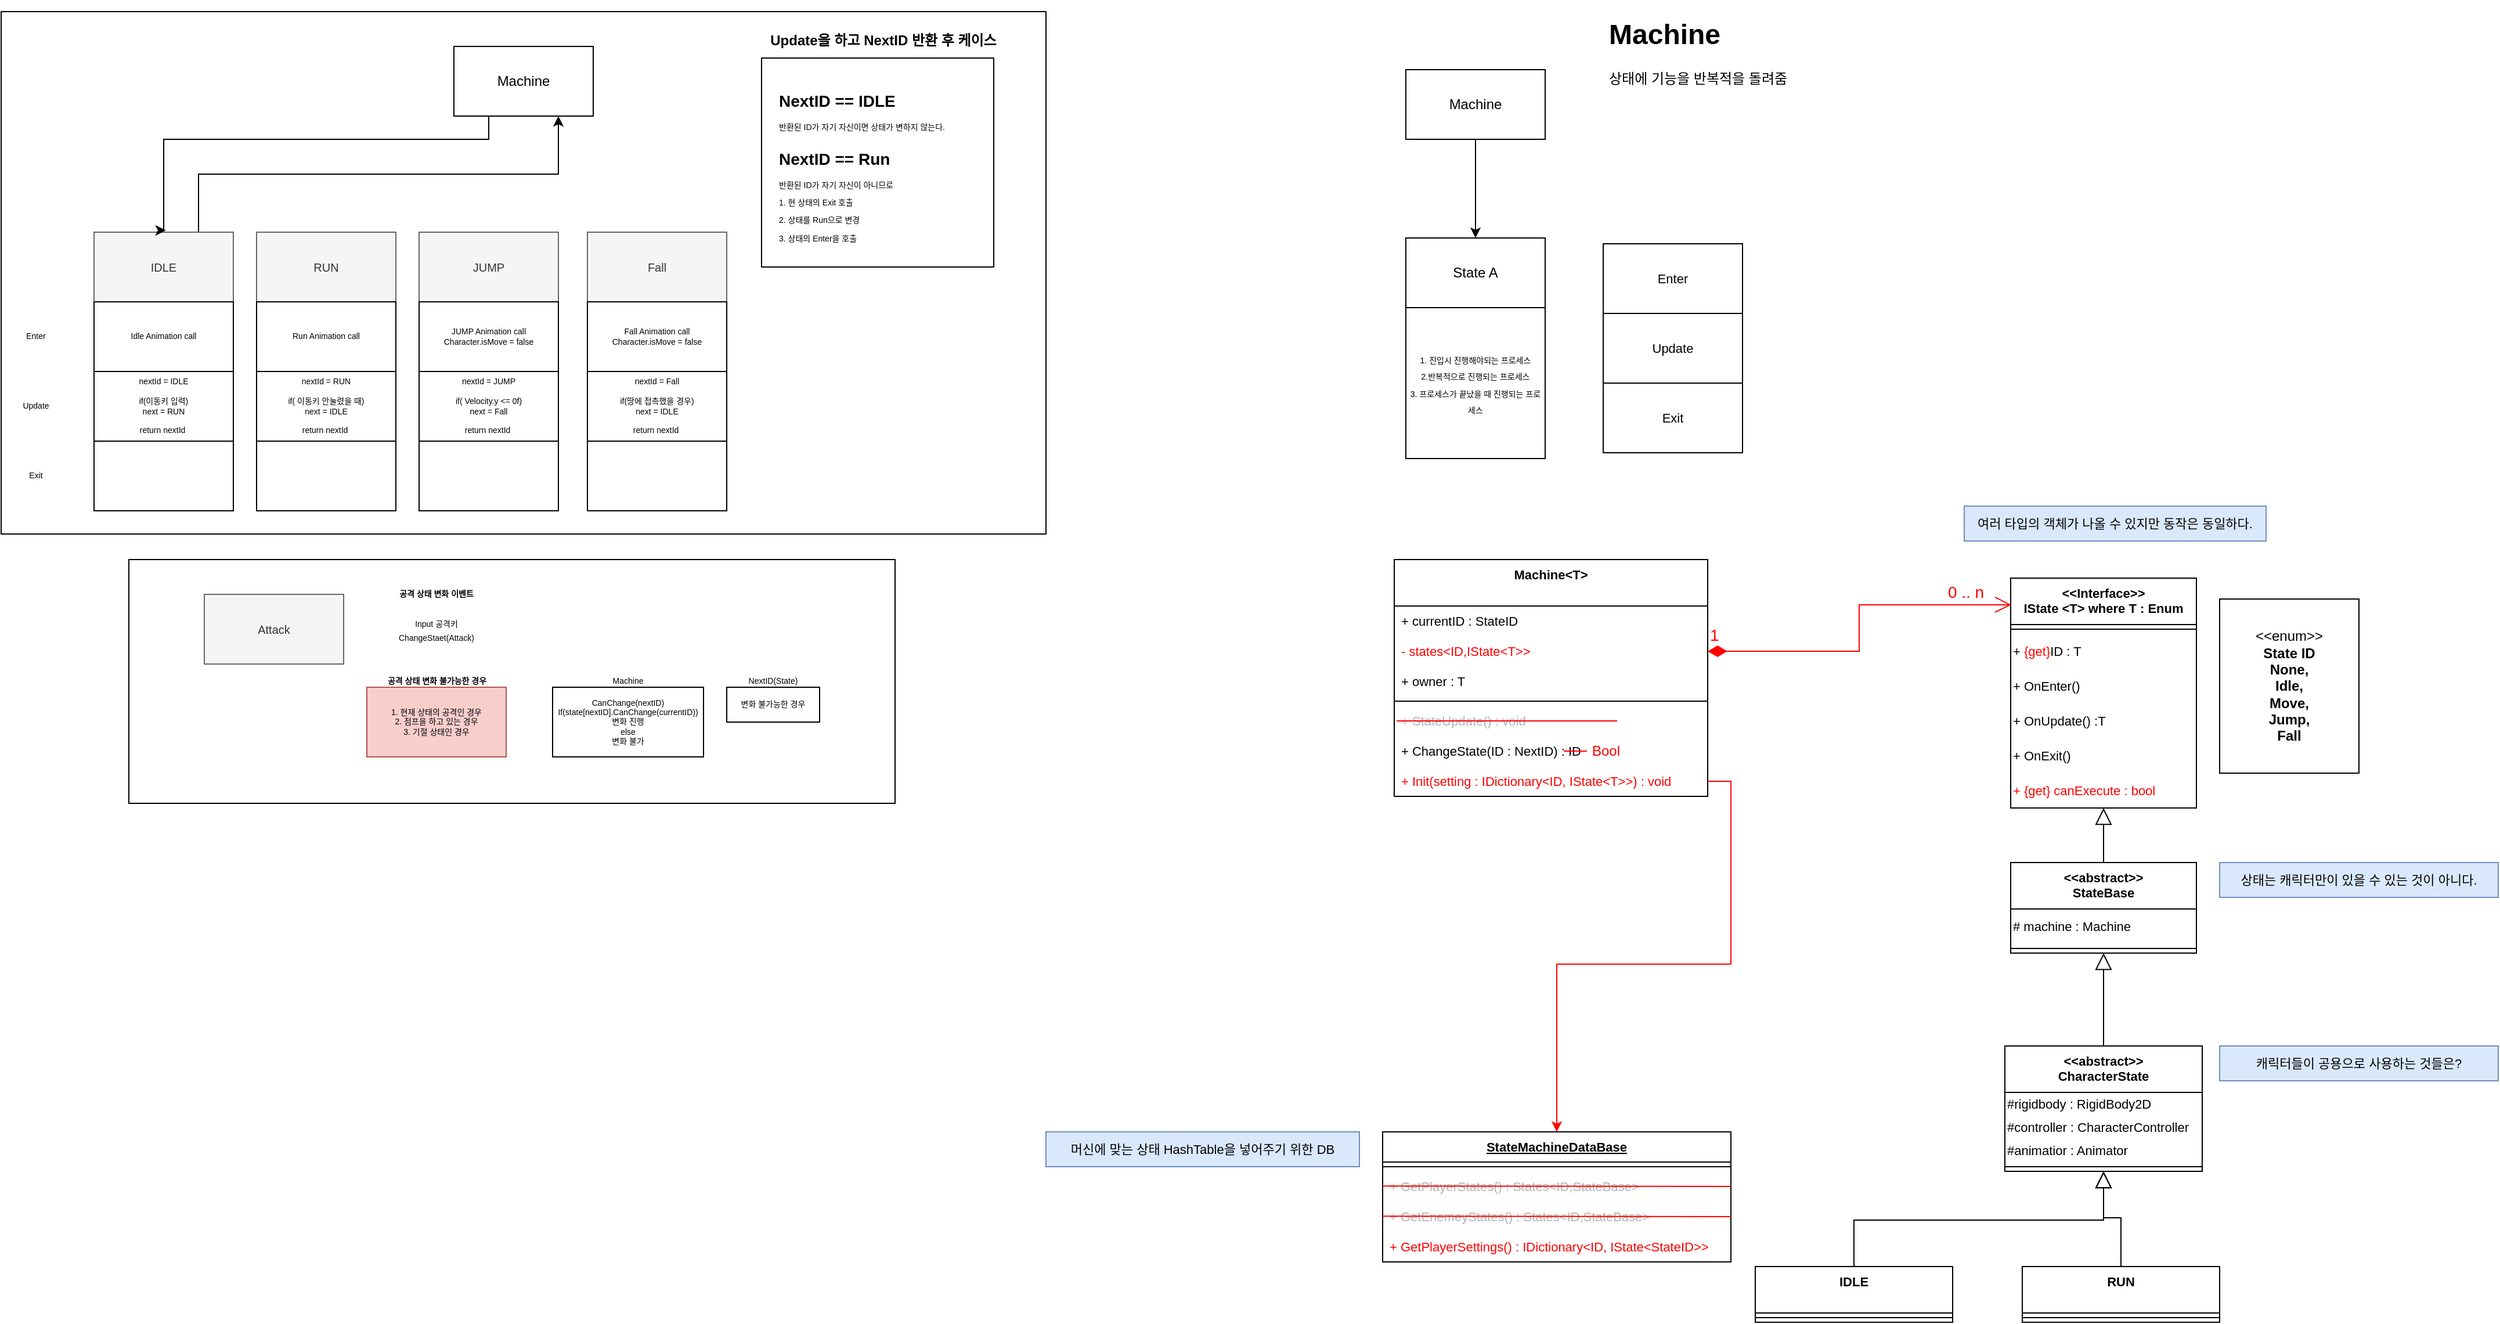 <mxfile version="19.0.3" type="device" pages="2"><diagram id="7Ve3pcWZK_fzupe109s6" name="페이지-1"><mxGraphModel dx="2901" dy="806" grid="1" gridSize="10" guides="1" tooltips="1" connect="1" arrows="1" fold="1" page="1" pageScale="1" pageWidth="827" pageHeight="1169" math="0" shadow="0"><root><mxCell id="0"/><mxCell id="1" parent="0"/><mxCell id="S9V1q7LA82oao0XYVYkl-68" value="" style="rounded=0;whiteSpace=wrap;html=1;fontSize=7;fillColor=default;" parent="1" vertex="1"><mxGeometry x="-800" y="512" width="660" height="210" as="geometry"/></mxCell><mxCell id="S9V1q7LA82oao0XYVYkl-67" value="" style="rounded=0;whiteSpace=wrap;html=1;fontSize=7;fillColor=default;" parent="1" vertex="1"><mxGeometry x="-910" y="40" width="900" height="450" as="geometry"/></mxCell><mxCell id="S9V1q7LA82oao0XYVYkl-46" value="" style="rounded=0;whiteSpace=wrap;html=1;fontSize=7;fillColor=default;" parent="1" vertex="1"><mxGeometry x="-255" y="80" width="200" height="180" as="geometry"/></mxCell><mxCell id="S9V1q7LA82oao0XYVYkl-80" style="edgeStyle=orthogonalEdgeStyle;rounded=0;orthogonalLoop=1;jettySize=auto;html=1;entryX=0.5;entryY=0;entryDx=0;entryDy=0;fontSize=7;" parent="1" source="S9V1q7LA82oao0XYVYkl-1" target="S9V1q7LA82oao0XYVYkl-2" edge="1"><mxGeometry relative="1" as="geometry"/></mxCell><mxCell id="S9V1q7LA82oao0XYVYkl-1" value="Machine" style="rounded=0;whiteSpace=wrap;html=1;" parent="1" vertex="1"><mxGeometry x="300" y="90" width="120" height="60" as="geometry"/></mxCell><mxCell id="S9V1q7LA82oao0XYVYkl-2" value="State A" style="rounded=0;whiteSpace=wrap;html=1;" parent="1" vertex="1"><mxGeometry x="300" y="235" width="120" height="60" as="geometry"/></mxCell><mxCell id="S9V1q7LA82oao0XYVYkl-7" value="&lt;h1&gt;Machine&lt;/h1&gt;&lt;div&gt;상태에 기능을 반복적을 돌려줌&lt;/div&gt;" style="text;html=1;strokeColor=none;fillColor=none;spacing=5;spacingTop=-20;whiteSpace=wrap;overflow=hidden;rounded=0;" parent="1" vertex="1"><mxGeometry x="470" y="40" width="190" height="120" as="geometry"/></mxCell><mxCell id="S9V1q7LA82oao0XYVYkl-9" value="&lt;font style=&quot;font-size: 7px;&quot;&gt;1. 진입시 진행해야되는 프로세스&lt;br&gt;2.반복적으로 진행되는 프로세스&lt;br&gt;3. 프로세스가 끝났을 때 진행되는 프로세스&lt;br&gt;&lt;/font&gt;" style="rounded=0;whiteSpace=wrap;html=1;" parent="1" vertex="1"><mxGeometry x="300" y="295" width="120" height="130" as="geometry"/></mxCell><mxCell id="S9V1q7LA82oao0XYVYkl-38" style="edgeStyle=orthogonalEdgeStyle;rounded=0;orthogonalLoop=1;jettySize=auto;html=1;exitX=0.75;exitY=0;exitDx=0;exitDy=0;entryX=0.75;entryY=1;entryDx=0;entryDy=0;fontSize=7;" parent="1" source="S9V1q7LA82oao0XYVYkl-19" target="S9V1q7LA82oao0XYVYkl-36" edge="1"><mxGeometry relative="1" as="geometry"/></mxCell><mxCell id="S9V1q7LA82oao0XYVYkl-19" value="IDLE" style="rounded=0;whiteSpace=wrap;html=1;fontSize=10;fillColor=#f5f5f5;fontColor=#333333;strokeColor=#666666;" parent="1" vertex="1"><mxGeometry x="-830" y="230" width="120" height="60" as="geometry"/></mxCell><mxCell id="S9V1q7LA82oao0XYVYkl-20" value="RUN" style="rounded=0;whiteSpace=wrap;html=1;fontSize=10;fillColor=#f5f5f5;fontColor=#333333;strokeColor=#666666;" parent="1" vertex="1"><mxGeometry x="-690" y="230" width="120" height="60" as="geometry"/></mxCell><mxCell id="S9V1q7LA82oao0XYVYkl-21" value="Idle Animation call" style="rounded=0;whiteSpace=wrap;html=1;fontSize=7;" parent="1" vertex="1"><mxGeometry x="-830" y="290" width="120" height="60" as="geometry"/></mxCell><mxCell id="S9V1q7LA82oao0XYVYkl-22" value="nextId = IDLE&lt;br&gt;&lt;br&gt;if(이동키 입력)&lt;br&gt;next = RUN&lt;br&gt;&lt;br&gt;return nextId&amp;nbsp;" style="rounded=0;whiteSpace=wrap;html=1;fontSize=7;align=center;" parent="1" vertex="1"><mxGeometry x="-830" y="350" width="120" height="60" as="geometry"/></mxCell><mxCell id="S9V1q7LA82oao0XYVYkl-23" value="" style="rounded=0;whiteSpace=wrap;html=1;fontSize=7;" parent="1" vertex="1"><mxGeometry x="-830" y="410" width="120" height="60" as="geometry"/></mxCell><mxCell id="S9V1q7LA82oao0XYVYkl-24" value="Exit" style="text;html=1;strokeColor=none;fillColor=none;align=center;verticalAlign=middle;whiteSpace=wrap;rounded=0;fontSize=7;" parent="1" vertex="1"><mxGeometry x="-910" y="425" width="60" height="30" as="geometry"/></mxCell><mxCell id="S9V1q7LA82oao0XYVYkl-25" value="Update" style="text;html=1;strokeColor=none;fillColor=none;align=center;verticalAlign=middle;whiteSpace=wrap;rounded=0;fontSize=7;" parent="1" vertex="1"><mxGeometry x="-910" y="365" width="60" height="30" as="geometry"/></mxCell><mxCell id="S9V1q7LA82oao0XYVYkl-26" value="Enter" style="text;html=1;strokeColor=none;fillColor=none;align=center;verticalAlign=middle;whiteSpace=wrap;rounded=0;fontSize=7;" parent="1" vertex="1"><mxGeometry x="-910" y="305" width="60" height="30" as="geometry"/></mxCell><mxCell id="S9V1q7LA82oao0XYVYkl-33" value="Run Animation call" style="rounded=0;whiteSpace=wrap;html=1;fontSize=7;" parent="1" vertex="1"><mxGeometry x="-690" y="290" width="120" height="60" as="geometry"/></mxCell><mxCell id="S9V1q7LA82oao0XYVYkl-34" value="nextId = RUN&lt;br&gt;&lt;br&gt;if( 이동키 안눌렸을 때)&lt;br&gt;next = IDLE&lt;br&gt;&lt;br&gt;return nextId&amp;nbsp;" style="rounded=0;whiteSpace=wrap;html=1;fontSize=7;align=center;" parent="1" vertex="1"><mxGeometry x="-690" y="350" width="120" height="60" as="geometry"/></mxCell><mxCell id="S9V1q7LA82oao0XYVYkl-35" value="" style="rounded=0;whiteSpace=wrap;html=1;fontSize=7;" parent="1" vertex="1"><mxGeometry x="-690" y="410" width="120" height="60" as="geometry"/></mxCell><mxCell id="S9V1q7LA82oao0XYVYkl-37" style="edgeStyle=orthogonalEdgeStyle;rounded=0;orthogonalLoop=1;jettySize=auto;html=1;entryX=0.516;entryY=-0.027;entryDx=0;entryDy=0;entryPerimeter=0;fontSize=7;exitX=0.25;exitY=1;exitDx=0;exitDy=0;" parent="1" source="S9V1q7LA82oao0XYVYkl-36" target="S9V1q7LA82oao0XYVYkl-19" edge="1"><mxGeometry relative="1" as="geometry"><Array as="points"><mxPoint x="-490" y="150"/><mxPoint x="-770" y="150"/><mxPoint x="-770" y="228"/></Array></mxGeometry></mxCell><mxCell id="S9V1q7LA82oao0XYVYkl-36" value="Machine" style="rounded=0;whiteSpace=wrap;html=1;" parent="1" vertex="1"><mxGeometry x="-520" y="70" width="120" height="60" as="geometry"/></mxCell><mxCell id="S9V1q7LA82oao0XYVYkl-40" value="&lt;h1&gt;NextID == IDLE&lt;/h1&gt;&lt;p&gt;반환된 ID가 자기 자신이면 상태가 변하지 않는다.&lt;/p&gt;" style="text;html=1;strokeColor=none;fillColor=none;spacing=5;spacingTop=-20;whiteSpace=wrap;overflow=hidden;rounded=0;fontSize=7;" parent="1" vertex="1"><mxGeometry x="-245" y="110" width="190" height="50" as="geometry"/></mxCell><mxCell id="S9V1q7LA82oao0XYVYkl-41" value="&lt;h1&gt;NextID == Run&lt;/h1&gt;&lt;p&gt;반환된 ID가 자기 자신이 아니므로&lt;/p&gt;&lt;p&gt;1. 현 상태의 Exit 호출&lt;/p&gt;&lt;p&gt;2. 상태를 Run으로 변경&lt;/p&gt;&lt;p&gt;3. 상태의 Enter을 호출&lt;/p&gt;" style="text;html=1;strokeColor=none;fillColor=none;spacing=5;spacingTop=-20;whiteSpace=wrap;overflow=hidden;rounded=0;fontSize=7;" parent="1" vertex="1"><mxGeometry x="-245" y="160" width="190" height="90" as="geometry"/></mxCell><mxCell id="S9V1q7LA82oao0XYVYkl-47" value="Update을 하고 NextID 반환 후 케이스" style="text;html=1;strokeColor=none;fillColor=none;align=center;verticalAlign=middle;whiteSpace=wrap;rounded=0;fontSize=12;fontStyle=1" parent="1" vertex="1"><mxGeometry x="-260" y="50" width="220" height="30" as="geometry"/></mxCell><mxCell id="S9V1q7LA82oao0XYVYkl-49" value="&lt;font style=&quot;font-size: 10px;&quot;&gt;Attack&lt;/font&gt;" style="rounded=0;whiteSpace=wrap;html=1;fontSize=7;fillColor=#f5f5f5;fontColor=#333333;strokeColor=#666666;" parent="1" vertex="1"><mxGeometry x="-735" y="542" width="120" height="60" as="geometry"/></mxCell><mxCell id="S9V1q7LA82oao0XYVYkl-50" value="&lt;span style=&quot;font-size: 7px;&quot;&gt;Input 공격키&lt;br&gt;ChangeStaet(Attack)&lt;br&gt;&lt;/span&gt;" style="text;html=1;strokeColor=none;fillColor=none;align=center;verticalAlign=middle;whiteSpace=wrap;rounded=0;fontSize=10;" parent="1" vertex="1"><mxGeometry x="-580" y="557" width="90" height="30" as="geometry"/></mxCell><mxCell id="S9V1q7LA82oao0XYVYkl-51" value="공격 상태 변화 이벤트" style="text;html=1;strokeColor=none;fillColor=none;align=center;verticalAlign=middle;whiteSpace=wrap;rounded=0;fontSize=7;fontStyle=1" parent="1" vertex="1"><mxGeometry x="-580" y="527" width="90" height="30" as="geometry"/></mxCell><mxCell id="S9V1q7LA82oao0XYVYkl-53" value="1. 현재 상태의 공격인 경우&lt;br&gt;2. 점프을 하고 있는 경우&lt;br&gt;3. 기절 상태인 경우" style="rounded=0;whiteSpace=wrap;html=1;fontSize=7;fillColor=#f8cecc;strokeColor=#b85450;" parent="1" vertex="1"><mxGeometry x="-595" y="622" width="120" height="60" as="geometry"/></mxCell><mxCell id="S9V1q7LA82oao0XYVYkl-54" value="공격 상태 변화 불가능한 경우" style="text;html=1;strokeColor=none;fillColor=none;align=center;verticalAlign=middle;whiteSpace=wrap;rounded=0;fontSize=7;fontStyle=1" parent="1" vertex="1"><mxGeometry x="-582.5" y="602" width="95" height="30" as="geometry"/></mxCell><mxCell id="S9V1q7LA82oao0XYVYkl-57" value="CanChange(nextID)&lt;br&gt;If(state[nextID].CanChange(currentID))&lt;br&gt;변화 진행&lt;br&gt;else&lt;br&gt;변화 불가" style="rounded=0;whiteSpace=wrap;html=1;fontSize=7;fillColor=default;" parent="1" vertex="1"><mxGeometry x="-435" y="622" width="130" height="60" as="geometry"/></mxCell><mxCell id="S9V1q7LA82oao0XYVYkl-60" value="Machine" style="text;html=1;strokeColor=none;fillColor=none;align=center;verticalAlign=middle;whiteSpace=wrap;rounded=0;fontSize=7;" parent="1" vertex="1"><mxGeometry x="-400" y="602" width="60" height="30" as="geometry"/></mxCell><mxCell id="S9V1q7LA82oao0XYVYkl-61" value="변화 불가능한 경우" style="rounded=0;whiteSpace=wrap;html=1;fontSize=7;fillColor=default;" parent="1" vertex="1"><mxGeometry x="-285" y="622" width="80" height="30" as="geometry"/></mxCell><mxCell id="S9V1q7LA82oao0XYVYkl-62" value="NextID(State)" style="text;html=1;strokeColor=none;fillColor=none;align=center;verticalAlign=middle;whiteSpace=wrap;rounded=0;fontSize=7;" parent="1" vertex="1"><mxGeometry x="-275" y="602" width="60" height="30" as="geometry"/></mxCell><mxCell id="S9V1q7LA82oao0XYVYkl-81" value="Enter" style="rounded=0;whiteSpace=wrap;html=1;fontSize=11;fillColor=default;" parent="1" vertex="1"><mxGeometry x="470" y="240" width="120" height="60" as="geometry"/></mxCell><mxCell id="S9V1q7LA82oao0XYVYkl-82" value="Update" style="rounded=0;whiteSpace=wrap;html=1;fontSize=11;fillColor=default;" parent="1" vertex="1"><mxGeometry x="470" y="300" width="120" height="60" as="geometry"/></mxCell><mxCell id="S9V1q7LA82oao0XYVYkl-83" value="Exit" style="rounded=0;whiteSpace=wrap;html=1;fontSize=11;fillColor=default;" parent="1" vertex="1"><mxGeometry x="470" y="360" width="120" height="60" as="geometry"/></mxCell><mxCell id="S9V1q7LA82oao0XYVYkl-92" value="&lt;&lt;Interface&gt;&gt;&#10;IState &lt;T&gt; where T : Enum" style="swimlane;fontStyle=1;align=center;verticalAlign=top;childLayout=stackLayout;horizontal=1;startSize=40;horizontalStack=0;resizeParent=1;resizeParentMax=0;resizeLast=0;collapsible=1;marginBottom=0;fontSize=11;fillColor=default;" parent="1" vertex="1"><mxGeometry x="821" y="528" width="160" height="198" as="geometry"/></mxCell><mxCell id="S9V1q7LA82oao0XYVYkl-94" value="" style="line;strokeWidth=1;fillColor=none;align=left;verticalAlign=middle;spacingTop=-1;spacingLeft=3;spacingRight=3;rotatable=0;labelPosition=right;points=[];portConstraint=eastwest;fontSize=11;" parent="S9V1q7LA82oao0XYVYkl-92" vertex="1"><mxGeometry y="40" width="160" height="8" as="geometry"/></mxCell><mxCell id="S9V1q7LA82oao0XYVYkl-104" value="+ &lt;font color=&quot;#ff0000&quot;&gt;{get}&lt;/font&gt;ID : T&amp;nbsp;" style="text;html=1;strokeColor=none;fillColor=none;align=left;verticalAlign=middle;whiteSpace=wrap;rounded=0;fontSize=11;" parent="S9V1q7LA82oao0XYVYkl-92" vertex="1"><mxGeometry y="48" width="160" height="30" as="geometry"/></mxCell><mxCell id="S9V1q7LA82oao0XYVYkl-99" value="+ OnEnter()" style="text;html=1;strokeColor=none;fillColor=none;align=left;verticalAlign=middle;whiteSpace=wrap;rounded=0;fontSize=11;" parent="S9V1q7LA82oao0XYVYkl-92" vertex="1"><mxGeometry y="78" width="160" height="30" as="geometry"/></mxCell><mxCell id="S9V1q7LA82oao0XYVYkl-105" value="+ OnUpdate() :T" style="text;html=1;strokeColor=none;fillColor=none;align=left;verticalAlign=middle;whiteSpace=wrap;rounded=0;fontSize=11;" parent="S9V1q7LA82oao0XYVYkl-92" vertex="1"><mxGeometry y="108" width="160" height="30" as="geometry"/></mxCell><mxCell id="S9V1q7LA82oao0XYVYkl-106" value="+ OnExit()" style="text;html=1;strokeColor=none;fillColor=none;align=left;verticalAlign=middle;whiteSpace=wrap;rounded=0;fontSize=11;" parent="S9V1q7LA82oao0XYVYkl-92" vertex="1"><mxGeometry y="138" width="160" height="30" as="geometry"/></mxCell><mxCell id="CoS-5hwSS0h3LQhZ2wwO-1" value="&lt;font color=&quot;#ff0000&quot;&gt;+ {get} canExecute : bool&lt;/font&gt;" style="text;html=1;strokeColor=none;fillColor=none;align=left;verticalAlign=middle;whiteSpace=wrap;rounded=0;fontSize=11;" parent="S9V1q7LA82oao0XYVYkl-92" vertex="1"><mxGeometry y="168" width="160" height="30" as="geometry"/></mxCell><mxCell id="S9V1q7LA82oao0XYVYkl-96" value="여러 타입의 객체가 나올 수 있지만 동작은 동일하다." style="text;html=1;strokeColor=#6c8ebf;fillColor=#dae8fc;align=center;verticalAlign=middle;whiteSpace=wrap;rounded=0;fontSize=11;" parent="1" vertex="1"><mxGeometry x="781" y="466" width="260" height="30" as="geometry"/></mxCell><mxCell id="S9V1q7LA82oao0XYVYkl-124" style="edgeStyle=orthogonalEdgeStyle;rounded=0;orthogonalLoop=1;jettySize=auto;html=1;fontSize=11;endArrow=block;endFill=0;entryX=0.5;entryY=1;entryDx=0;entryDy=0;endSize=12;" parent="1" source="S9V1q7LA82oao0XYVYkl-118" target="CoS-5hwSS0h3LQhZ2wwO-1" edge="1"><mxGeometry relative="1" as="geometry"><mxPoint x="901" y="736" as="targetPoint"/></mxGeometry></mxCell><mxCell id="S9V1q7LA82oao0XYVYkl-118" value="&lt;&lt;abstract&gt;&gt;&#10;StateBase" style="swimlane;fontStyle=1;align=center;verticalAlign=top;childLayout=stackLayout;horizontal=1;startSize=40;horizontalStack=0;resizeParent=1;resizeParentMax=0;resizeLast=0;collapsible=1;marginBottom=0;fontSize=11;fillColor=default;" parent="1" vertex="1"><mxGeometry x="821" y="773" width="160" height="78" as="geometry"/></mxCell><mxCell id="S9V1q7LA82oao0XYVYkl-126" value="# machine :&amp;nbsp;&lt;span style=&quot;text-align: center;&quot;&gt;Machine&lt;/span&gt;" style="text;html=1;strokeColor=none;fillColor=none;align=left;verticalAlign=middle;whiteSpace=wrap;rounded=0;fontSize=11;" parent="S9V1q7LA82oao0XYVYkl-118" vertex="1"><mxGeometry y="40" width="160" height="30" as="geometry"/></mxCell><mxCell id="S9V1q7LA82oao0XYVYkl-120" value="" style="line;strokeWidth=1;fillColor=none;align=left;verticalAlign=middle;spacingTop=-1;spacingLeft=3;spacingRight=3;rotatable=0;labelPosition=right;points=[];portConstraint=eastwest;fontSize=11;" parent="S9V1q7LA82oao0XYVYkl-118" vertex="1"><mxGeometry y="70" width="160" height="8" as="geometry"/></mxCell><mxCell id="S9V1q7LA82oao0XYVYkl-132" style="edgeStyle=orthogonalEdgeStyle;rounded=0;orthogonalLoop=1;jettySize=auto;html=1;entryX=0.5;entryY=1;entryDx=0;entryDy=0;fontSize=11;endArrow=block;endFill=0;endSize=12;" parent="1" source="S9V1q7LA82oao0XYVYkl-128" target="S9V1q7LA82oao0XYVYkl-118" edge="1"><mxGeometry relative="1" as="geometry"><mxPoint x="901" y="881" as="targetPoint"/></mxGeometry></mxCell><mxCell id="S9V1q7LA82oao0XYVYkl-128" value="&lt;&lt;abstract&gt;&gt;&#10;CharacterState" style="swimlane;fontStyle=1;align=center;verticalAlign=top;childLayout=stackLayout;horizontal=1;startSize=40;horizontalStack=0;resizeParent=1;resizeParentMax=0;resizeLast=0;collapsible=1;marginBottom=0;fontSize=11;fillColor=default;" parent="1" vertex="1"><mxGeometry x="816" y="931" width="170" height="108" as="geometry"/></mxCell><mxCell id="S9V1q7LA82oao0XYVYkl-135" value="#rigidbody : RigidBody2D" style="text;html=1;align=left;verticalAlign=middle;resizable=0;points=[];autosize=1;strokeColor=none;fillColor=none;fontSize=11;" parent="S9V1q7LA82oao0XYVYkl-128" vertex="1"><mxGeometry y="40" width="170" height="20" as="geometry"/></mxCell><mxCell id="S9V1q7LA82oao0XYVYkl-136" value="#controller : CharacterController" style="text;html=1;align=left;verticalAlign=middle;resizable=0;points=[];autosize=1;strokeColor=none;fillColor=none;fontSize=11;" parent="S9V1q7LA82oao0XYVYkl-128" vertex="1"><mxGeometry y="60" width="170" height="20" as="geometry"/></mxCell><mxCell id="S9V1q7LA82oao0XYVYkl-137" value="#animatior : Animator" style="text;html=1;align=left;verticalAlign=middle;resizable=0;points=[];autosize=1;strokeColor=none;fillColor=none;fontSize=11;" parent="S9V1q7LA82oao0XYVYkl-128" vertex="1"><mxGeometry y="80" width="170" height="20" as="geometry"/></mxCell><mxCell id="S9V1q7LA82oao0XYVYkl-130" value="" style="line;strokeWidth=1;fillColor=none;align=left;verticalAlign=middle;spacingTop=-1;spacingLeft=3;spacingRight=3;rotatable=0;labelPosition=right;points=[];portConstraint=eastwest;fontSize=11;" parent="S9V1q7LA82oao0XYVYkl-128" vertex="1"><mxGeometry y="100" width="170" height="8" as="geometry"/></mxCell><mxCell id="S9V1q7LA82oao0XYVYkl-133" value="상태는 캐릭터만이 있을 수 있는 것이 아니다." style="text;html=1;strokeColor=#6c8ebf;fillColor=#dae8fc;align=center;verticalAlign=middle;whiteSpace=wrap;rounded=0;fontSize=11;" parent="1" vertex="1"><mxGeometry x="1001" y="773" width="240" height="30" as="geometry"/></mxCell><mxCell id="S9V1q7LA82oao0XYVYkl-134" value="캐릭터들이 공용으로 사용하는 것들은?" style="text;html=1;strokeColor=#6c8ebf;fillColor=#dae8fc;align=center;verticalAlign=middle;whiteSpace=wrap;rounded=0;fontSize=11;" parent="1" vertex="1"><mxGeometry x="1001" y="931" width="240" height="30" as="geometry"/></mxCell><mxCell id="S9V1q7LA82oao0XYVYkl-150" style="edgeStyle=orthogonalEdgeStyle;rounded=0;orthogonalLoop=1;jettySize=auto;html=1;entryX=0.5;entryY=1;entryDx=0;entryDy=0;fontSize=11;endArrow=block;endFill=0;endSize=12;" parent="1" source="S9V1q7LA82oao0XYVYkl-141" target="S9V1q7LA82oao0XYVYkl-128" edge="1"><mxGeometry relative="1" as="geometry"><Array as="points"><mxPoint x="686" y="1081"/><mxPoint x="901" y="1081"/></Array></mxGeometry></mxCell><mxCell id="S9V1q7LA82oao0XYVYkl-141" value="IDLE" style="swimlane;fontStyle=1;align=center;verticalAlign=top;childLayout=stackLayout;horizontal=1;startSize=40;horizontalStack=0;resizeParent=1;resizeParentMax=0;resizeLast=0;collapsible=1;marginBottom=0;fontSize=11;fillColor=default;" parent="1" vertex="1"><mxGeometry x="601" y="1121" width="170" height="48" as="geometry"/></mxCell><mxCell id="S9V1q7LA82oao0XYVYkl-145" value="" style="line;strokeWidth=1;fillColor=none;align=left;verticalAlign=middle;spacingTop=-1;spacingLeft=3;spacingRight=3;rotatable=0;labelPosition=right;points=[];portConstraint=eastwest;fontSize=11;" parent="S9V1q7LA82oao0XYVYkl-141" vertex="1"><mxGeometry y="40" width="170" height="8" as="geometry"/></mxCell><mxCell id="S9V1q7LA82oao0XYVYkl-146" value="RUN" style="swimlane;fontStyle=1;align=center;verticalAlign=top;childLayout=stackLayout;horizontal=1;startSize=40;horizontalStack=0;resizeParent=1;resizeParentMax=0;resizeLast=0;collapsible=1;marginBottom=0;fontSize=11;fillColor=default;" parent="1" vertex="1"><mxGeometry x="831" y="1121" width="170" height="48" as="geometry"/></mxCell><mxCell id="S9V1q7LA82oao0XYVYkl-147" value="" style="line;strokeWidth=1;fillColor=none;align=left;verticalAlign=middle;spacingTop=-1;spacingLeft=3;spacingRight=3;rotatable=0;labelPosition=right;points=[];portConstraint=eastwest;fontSize=11;" parent="S9V1q7LA82oao0XYVYkl-146" vertex="1"><mxGeometry y="40" width="170" height="8" as="geometry"/></mxCell><mxCell id="S9V1q7LA82oao0XYVYkl-153" value="StateMachineDataBase" style="swimlane;fontStyle=5;align=center;verticalAlign=top;childLayout=stackLayout;horizontal=1;startSize=26;horizontalStack=0;resizeParent=1;resizeParentMax=0;resizeLast=0;collapsible=1;marginBottom=0;fontSize=11;fillColor=default;" parent="1" vertex="1"><mxGeometry x="280" y="1005" width="300" height="112" as="geometry"/></mxCell><mxCell id="S9V1q7LA82oao0XYVYkl-156" value="" style="line;strokeWidth=1;fillColor=none;align=left;verticalAlign=middle;spacingTop=-1;spacingLeft=3;spacingRight=3;rotatable=0;labelPosition=right;points=[];portConstraint=eastwest;fontSize=11;" parent="S9V1q7LA82oao0XYVYkl-153" vertex="1"><mxGeometry y="26" width="300" height="8" as="geometry"/></mxCell><mxCell id="S9V1q7LA82oao0XYVYkl-158" value="+ GetPlayerStates() : States&lt;ID,StateBase&gt;" style="text;strokeColor=none;fillColor=none;align=left;verticalAlign=top;spacingLeft=4;spacingRight=4;overflow=hidden;rotatable=0;points=[[0,0.5],[1,0.5]];portConstraint=eastwest;fontSize=11;labelBackgroundColor=default;fontColor=#B3B3B3;" parent="S9V1q7LA82oao0XYVYkl-153" vertex="1"><mxGeometry y="34" width="300" height="26" as="geometry"/></mxCell><mxCell id="S9V1q7LA82oao0XYVYkl-159" value="+ GetEnemeyStates() : States&lt;ID,StateBase&gt;" style="text;strokeColor=none;fillColor=none;align=left;verticalAlign=top;spacingLeft=4;spacingRight=4;overflow=hidden;rotatable=0;points=[[0,0.5],[1,0.5]];portConstraint=eastwest;fontSize=11;labelBackgroundColor=default;fontColor=#B3B3B3;" parent="S9V1q7LA82oao0XYVYkl-153" vertex="1"><mxGeometry y="60" width="300" height="26" as="geometry"/></mxCell><mxCell id="CoS-5hwSS0h3LQhZ2wwO-15" value="" style="endArrow=none;html=1;rounded=0;fontColor=#FF0000;labelBackgroundColor=#FF0000;strokeColor=#FF0000;entryX=1;entryY=0.5;entryDx=0;entryDy=0;" parent="S9V1q7LA82oao0XYVYkl-153" edge="1"><mxGeometry width="50" height="50" relative="1" as="geometry"><mxPoint x="-4.547e-13" y="72.66" as="sourcePoint"/><mxPoint x="300" y="73" as="targetPoint"/></mxGeometry></mxCell><mxCell id="CoS-5hwSS0h3LQhZ2wwO-12" value="+ GetPlayerSettings() : IDictionary&lt;ID, IState&lt;StateID&gt;&gt;" style="text;strokeColor=none;fillColor=none;align=left;verticalAlign=top;spacingLeft=4;spacingRight=4;overflow=hidden;rotatable=0;points=[[0,0.5],[1,0.5]];portConstraint=eastwest;fontSize=11;fontColor=#FF0000;" parent="S9V1q7LA82oao0XYVYkl-153" vertex="1"><mxGeometry y="86" width="300" height="26" as="geometry"/></mxCell><mxCell id="CoS-5hwSS0h3LQhZ2wwO-13" value="" style="endArrow=none;html=1;rounded=0;fontColor=#FF0000;labelBackgroundColor=#FF0000;strokeColor=#FF0000;entryX=1;entryY=0.5;entryDx=0;entryDy=0;" parent="S9V1q7LA82oao0XYVYkl-153" target="S9V1q7LA82oao0XYVYkl-158" edge="1"><mxGeometry width="50" height="50" relative="1" as="geometry"><mxPoint x="-4.547e-13" y="46.66" as="sourcePoint"/><mxPoint x="190.0" y="46.66" as="targetPoint"/></mxGeometry></mxCell><mxCell id="S9V1q7LA82oao0XYVYkl-160" value="머신에 맞는 상태 HashTable을 넣어주기 위한 DB" style="text;html=1;strokeColor=#6c8ebf;fillColor=#dae8fc;align=center;verticalAlign=middle;whiteSpace=wrap;rounded=0;fontSize=11;" parent="1" vertex="1"><mxGeometry x="-10" y="1005" width="270" height="30" as="geometry"/></mxCell><mxCell id="S9V1q7LA82oao0XYVYkl-167" value="Machine&lt;T&gt;" style="swimlane;fontStyle=1;align=center;verticalAlign=top;childLayout=stackLayout;horizontal=1;startSize=40;horizontalStack=0;resizeParent=1;resizeParentMax=0;resizeLast=0;collapsible=1;marginBottom=0;fontSize=11;fillColor=default;" parent="1" vertex="1"><mxGeometry x="290" y="512" width="270" height="204" as="geometry"><mxRectangle x="320" y="512" width="100" height="40" as="alternateBounds"/></mxGeometry></mxCell><mxCell id="S9V1q7LA82oao0XYVYkl-168" value="+ currentID : StateID" style="text;strokeColor=none;fillColor=none;align=left;verticalAlign=top;spacingLeft=4;spacingRight=4;overflow=hidden;rotatable=0;points=[[0,0.5],[1,0.5]];portConstraint=eastwest;fontSize=11;" parent="S9V1q7LA82oao0XYVYkl-167" vertex="1"><mxGeometry y="40" width="270" height="26" as="geometry"/></mxCell><mxCell id="S9V1q7LA82oao0XYVYkl-169" value="- states&lt;ID,IState&lt;T&gt;&gt;" style="text;strokeColor=none;fillColor=none;align=left;verticalAlign=top;spacingLeft=4;spacingRight=4;overflow=hidden;rotatable=0;points=[[0,0.5],[1,0.5]];portConstraint=eastwest;fontSize=11;fontColor=#FF0000;" parent="S9V1q7LA82oao0XYVYkl-167" vertex="1"><mxGeometry y="66" width="270" height="26" as="geometry"/></mxCell><mxCell id="S9V1q7LA82oao0XYVYkl-187" value="+ owner : T" style="text;strokeColor=none;fillColor=none;align=left;verticalAlign=top;spacingLeft=4;spacingRight=4;overflow=hidden;rotatable=0;points=[[0,0.5],[1,0.5]];portConstraint=eastwest;fontSize=11;" parent="S9V1q7LA82oao0XYVYkl-167" vertex="1"><mxGeometry y="92" width="270" height="26" as="geometry"/></mxCell><mxCell id="S9V1q7LA82oao0XYVYkl-171" value="" style="line;strokeWidth=1;fillColor=none;align=left;verticalAlign=middle;spacingTop=-1;spacingLeft=3;spacingRight=3;rotatable=0;labelPosition=right;points=[];portConstraint=eastwest;fontSize=11;" parent="S9V1q7LA82oao0XYVYkl-167" vertex="1"><mxGeometry y="118" width="270" height="8" as="geometry"/></mxCell><mxCell id="S9V1q7LA82oao0XYVYkl-172" value="+ StateUpdate() : void&#10;" style="text;strokeColor=none;fillColor=none;align=left;verticalAlign=top;spacingLeft=4;spacingRight=4;overflow=hidden;rotatable=0;points=[[0,0.5],[1,0.5]];portConstraint=eastwest;fontSize=11;fontColor=#B3B3B3;" parent="S9V1q7LA82oao0XYVYkl-167" vertex="1"><mxGeometry y="126" width="270" height="26" as="geometry"/></mxCell><mxCell id="S9V1q7LA82oao0XYVYkl-173" value="+ ChangeState(ID : NextID) : ID" style="text;strokeColor=none;fillColor=none;align=left;verticalAlign=top;spacingLeft=4;spacingRight=4;overflow=hidden;rotatable=0;points=[[0,0.5],[1,0.5]];portConstraint=eastwest;fontSize=11;" parent="S9V1q7LA82oao0XYVYkl-167" vertex="1"><mxGeometry y="152" width="270" height="26" as="geometry"/></mxCell><mxCell id="CoS-5hwSS0h3LQhZ2wwO-11" value="+ Init(setting : IDictionary&lt;ID, IState&lt;T&gt;&gt;) : void" style="text;strokeColor=none;fillColor=none;align=left;verticalAlign=top;spacingLeft=4;spacingRight=4;overflow=hidden;rotatable=0;points=[[0,0.5],[1,0.5]];portConstraint=eastwest;fontSize=11;fontColor=#FF0000;" parent="S9V1q7LA82oao0XYVYkl-167" vertex="1"><mxGeometry y="178" width="270" height="26" as="geometry"/></mxCell><mxCell id="S9V1q7LA82oao0XYVYkl-189" value="JUMP" style="rounded=0;whiteSpace=wrap;html=1;fontSize=10;fillColor=#f5f5f5;fontColor=#333333;strokeColor=#666666;" parent="1" vertex="1"><mxGeometry x="-550" y="230" width="120" height="60" as="geometry"/></mxCell><mxCell id="S9V1q7LA82oao0XYVYkl-190" value="" style="rounded=0;whiteSpace=wrap;html=1;fontSize=7;" parent="1" vertex="1"><mxGeometry x="-550" y="410" width="120" height="60" as="geometry"/></mxCell><mxCell id="S9V1q7LA82oao0XYVYkl-191" value="nextId = JUMP&lt;br&gt;&lt;br&gt;if( Velocity.y &amp;lt;= 0f)&lt;br&gt;next = Fall&lt;br&gt;&lt;br&gt;return nextId&amp;nbsp;" style="rounded=0;whiteSpace=wrap;html=1;fontSize=7;align=center;" parent="1" vertex="1"><mxGeometry x="-550" y="350" width="120" height="60" as="geometry"/></mxCell><mxCell id="S9V1q7LA82oao0XYVYkl-192" value="JUMP Animation call&lt;br&gt;Character.isMove = false" style="rounded=0;whiteSpace=wrap;html=1;fontSize=7;" parent="1" vertex="1"><mxGeometry x="-550" y="290" width="120" height="60" as="geometry"/></mxCell><mxCell id="S9V1q7LA82oao0XYVYkl-193" value="Fall" style="rounded=0;whiteSpace=wrap;html=1;fontSize=10;fillColor=#f5f5f5;fontColor=#333333;strokeColor=#666666;" parent="1" vertex="1"><mxGeometry x="-405" y="230" width="120" height="60" as="geometry"/></mxCell><mxCell id="S9V1q7LA82oao0XYVYkl-194" value="" style="rounded=0;whiteSpace=wrap;html=1;fontSize=7;" parent="1" vertex="1"><mxGeometry x="-405" y="410" width="120" height="60" as="geometry"/></mxCell><mxCell id="S9V1q7LA82oao0XYVYkl-195" value="nextId = Fall&lt;br&gt;&lt;br&gt;if(땅에 접촉했을 경우)&lt;br&gt;next = IDLE&lt;br&gt;&lt;br&gt;return nextId&amp;nbsp;" style="rounded=0;whiteSpace=wrap;html=1;fontSize=7;align=center;" parent="1" vertex="1"><mxGeometry x="-405" y="350" width="120" height="60" as="geometry"/></mxCell><mxCell id="S9V1q7LA82oao0XYVYkl-196" value="Fall Animation call&lt;br&gt;Character.isMove = false" style="rounded=0;whiteSpace=wrap;html=1;fontSize=7;" parent="1" vertex="1"><mxGeometry x="-405" y="290" width="120" height="60" as="geometry"/></mxCell><mxCell id="CoS-5hwSS0h3LQhZ2wwO-3" value="" style="endArrow=none;html=1;rounded=0;fontColor=#FF0000;labelBackgroundColor=#FF0000;strokeColor=#FF0000;" parent="1" edge="1"><mxGeometry width="50" height="50" relative="1" as="geometry"><mxPoint x="292" y="651" as="sourcePoint"/><mxPoint x="482" y="651" as="targetPoint"/></mxGeometry></mxCell><mxCell id="CoS-5hwSS0h3LQhZ2wwO-4" value="Bool" style="text;html=1;align=center;verticalAlign=middle;resizable=0;points=[];autosize=1;strokeColor=none;fillColor=none;fontColor=#FF0000;" parent="1" vertex="1"><mxGeometry x="452" y="667" width="40" height="20" as="geometry"/></mxCell><mxCell id="CoS-5hwSS0h3LQhZ2wwO-5" value="" style="endArrow=none;html=1;rounded=0;fontColor=#FF0000;labelBackgroundColor=#FF0000;strokeColor=#FF0000;" parent="1" edge="1"><mxGeometry width="50" height="50" relative="1" as="geometry"><mxPoint x="436" y="677" as="sourcePoint"/><mxPoint x="456" y="677" as="targetPoint"/></mxGeometry></mxCell><mxCell id="CoS-5hwSS0h3LQhZ2wwO-8" value="&lt;span style=&quot;color: rgba(0, 0, 0, 0); font-family: monospace; font-size: 0px; text-align: start; background-color: rgb(251, 251, 251);&quot;&gt;%3CmxGraphModel%3E%3Croot%3E%3CmxCell%20id%3D%220%22%2F%3E%3CmxCell%20id%3D%221%22%20parent%3D%220%22%2F%3E%3CmxCell%20id%3D%222%22%20value%3D%22%C2%ABenum%C2%BB%26lt%3Bbr%26gt%3B%26lt%3Bb%26gt%3BStateID%26lt%3Bbr%26gt%3B%26lt%3Bbr%26gt%3BNone%2C%26lt%3Bbr%26gt%3BIdle%2C%26lt%3Bbr%26gt%3BMove%2C%26lt%3Bbr%26gt%3BJump%2C%26lt%3Bbr%26gt%3BFall%2C%26lt%3Bbr%26gt%3BAttack%2C%26lt%3Bbr%26gt%3BCrouch%26lt%3Bbr%26gt%3B%26lt%3B%2Fb%26gt%3B%22%20style%3D%22html%3D1%3BwhiteSpace%3Dwrap%3B%22%20vertex%3D%221%22%20parent%3D%221%22%3E%3CmxGeometry%20x%3D%221330%22%20y%3D%22599%22%20width%3D%22111.5%22%20height%3D%22185%22%20as%3D%22geometry%22%2F%3E%3C%2FmxCell%3E%3C%2Froot%3E%3C%2FmxGraphModel%3E&lt;/span&gt;" style="text;html=1;align=center;verticalAlign=middle;resizable=0;points=[];autosize=1;strokeColor=none;fillColor=none;fontColor=#FF0000;" parent="1" vertex="1"><mxGeometry x="1101" y="576" width="20" height="20" as="geometry"/></mxCell><mxCell id="CoS-5hwSS0h3LQhZ2wwO-9" value="&lt;font color=&quot;#000000&quot;&gt;&amp;lt;&amp;lt;enum&amp;gt;&amp;gt;&lt;br&gt;&lt;b&gt;State ID&lt;br&gt;None,&lt;br&gt;Idle,&lt;br&gt;Move,&lt;br&gt;Jump,&lt;br&gt;Fall&lt;/b&gt;&lt;br&gt;&lt;/font&gt;" style="rounded=0;whiteSpace=wrap;html=1;fontColor=#FF0000;" parent="1" vertex="1"><mxGeometry x="1001" y="546" width="120" height="150" as="geometry"/></mxCell><mxCell id="CoS-5hwSS0h3LQhZ2wwO-16" style="edgeStyle=orthogonalEdgeStyle;rounded=0;orthogonalLoop=1;jettySize=auto;html=1;entryX=0.5;entryY=0;entryDx=0;entryDy=0;labelBackgroundColor=#FF0000;fontSize=14;fontColor=#FF0000;strokeColor=#FF0000;" parent="1" source="CoS-5hwSS0h3LQhZ2wwO-11" target="S9V1q7LA82oao0XYVYkl-153" edge="1"><mxGeometry relative="1" as="geometry"/></mxCell><mxCell id="CoS-5hwSS0h3LQhZ2wwO-18" style="edgeStyle=orthogonalEdgeStyle;rounded=0;orthogonalLoop=1;jettySize=auto;html=1;fontSize=11;endArrow=block;endFill=0;exitX=0.5;exitY=0;exitDx=0;exitDy=0;endSize=12;" parent="1" source="S9V1q7LA82oao0XYVYkl-146" edge="1"><mxGeometry relative="1" as="geometry"><Array as="points"><mxPoint x="916" y="1079"/><mxPoint x="901" y="1079"/></Array><mxPoint x="696" y="1131" as="sourcePoint"/><mxPoint x="901" y="1039" as="targetPoint"/></mxGeometry></mxCell><mxCell id="CoS-5hwSS0h3LQhZ2wwO-19" value="1" style="endArrow=open;html=1;endSize=12;startArrow=diamondThin;startSize=14;startFill=1;edgeStyle=orthogonalEdgeStyle;align=left;verticalAlign=bottom;rounded=0;labelBackgroundColor=none;fontSize=14;fontColor=#FF0000;strokeColor=#FF0000;exitX=1;exitY=0.5;exitDx=0;exitDy=0;entryX=0.004;entryY=0.116;entryDx=0;entryDy=0;entryPerimeter=0;" parent="1" source="S9V1q7LA82oao0XYVYkl-169" target="S9V1q7LA82oao0XYVYkl-92" edge="1"><mxGeometry x="-1" y="3" relative="1" as="geometry"><mxPoint x="580" y="595.52" as="sourcePoint"/><mxPoint x="740" y="595.52" as="targetPoint"/></mxGeometry></mxCell><mxCell id="CoS-5hwSS0h3LQhZ2wwO-20" value="0 .. n" style="edgeLabel;html=1;align=center;verticalAlign=middle;resizable=0;points=[];fontSize=14;fontColor=#FF0000;" parent="CoS-5hwSS0h3LQhZ2wwO-19" vertex="1" connectable="0"><mxGeometry x="0.861" y="2" relative="1" as="geometry"><mxPoint x="-19" y="-9" as="offset"/></mxGeometry></mxCell></root></mxGraphModel></diagram><diagram id="e6y-Js1aa43BEDPvR45U" name="페이지-2"><mxGraphModel dx="677" dy="431" grid="1" gridSize="10" guides="1" tooltips="1" connect="1" arrows="1" fold="1" page="1" pageScale="1" pageWidth="827" pageHeight="1169" math="0" shadow="0"><root><mxCell id="0"/><mxCell id="1" parent="0"/><mxCell id="uWi8nD0NW9V0Tz68T7an-1" value="Dash Attack" style="rounded=0;whiteSpace=wrap;html=1;" vertex="1" parent="1"><mxGeometry x="30" y="40" width="240" height="40" as="geometry"/></mxCell><mxCell id="uWi8nD0NW9V0Tz68T7an-4" value="대쉬 하면서 공격이 나간다." style="rounded=0;whiteSpace=wrap;html=1;align=left;verticalAlign=top;" vertex="1" parent="1"><mxGeometry x="30" y="80" width="240" height="30" as="geometry"/></mxCell><mxCell id="uWi8nD0NW9V0Tz68T7an-5" value="제한&lt;br&gt;이동 불가&lt;br&gt;바라보기 방향 변경&amp;nbsp; X&lt;br&gt;점프 불가&lt;br&gt;" style="rounded=0;whiteSpace=wrap;html=1;verticalAlign=top;" vertex="1" parent="1"><mxGeometry x="30" y="130" width="180" height="80" as="geometry"/></mxCell><mxCell id="uWi8nD0NW9V0Tz68T7an-6" value="처음에 공격 판정을 진행&lt;br&gt;해당 판정은 대쉬 Enter와 Distnace까지 진행" style="rounded=0;whiteSpace=wrap;html=1;verticalAlign=top;" vertex="1" parent="1"><mxGeometry x="30" y="230" width="290" height="80" as="geometry"/></mxCell><mxCell id="uWi8nD0NW9V0Tz68T7an-8" value="오브젝트 풀" style="text;html=1;strokeColor=none;fillColor=none;align=center;verticalAlign=middle;whiteSpace=wrap;rounded=0;fontSize=19;fontStyle=1" vertex="1" parent="1"><mxGeometry x="414" y="320" width="280" height="20" as="geometry"/></mxCell><mxCell id="uWi8nD0NW9V0Tz68T7an-9" value="이름으로 오브젝트를 받기" style="text;html=1;strokeColor=none;fillColor=none;align=center;verticalAlign=middle;whiteSpace=wrap;rounded=0;" vertex="1" parent="1"><mxGeometry x="414" y="350" width="280" height="30" as="geometry"/></mxCell><mxCell id="uWi8nD0NW9V0Tz68T7an-10" value="Spawner" style="text;html=1;strokeColor=none;fillColor=none;align=center;verticalAlign=middle;whiteSpace=wrap;rounded=0;fontSize=19;fontStyle=1" vertex="1" parent="1"><mxGeometry x="730" y="80" width="280" height="20" as="geometry"/></mxCell><mxCell id="uWi8nD0NW9V0Tz68T7an-11" value="&lt;span style=&quot;margin: 0px; padding: 0px; border: 0px; font-family: &amp;quot;gg sans&amp;quot;, &amp;quot;Apple SD Gothic Neo&amp;quot;, NanumBarunGothic, &amp;quot;맑은 고딕&amp;quot;, &amp;quot;Malgun Gothic&amp;quot;, Gulim, 굴림, Dotum, 돋움, &amp;quot;Noto Sans&amp;quot;, &amp;quot;Helvetica Neue&amp;quot;, Helvetica, Arial, sans-serif; font-size: 12px; vertical-align: baseline; outline: 0px;&quot;&gt;1.소환 주기마다 소환 범위내 랜덤한 위치를 선정하고 &lt;br style=&quot;font-size: 12px;&quot;&gt;2.해당 위치에서 아래쪽으로 RayCast 후 소환가능한 땅 지점을 찾음&lt;/span&gt;&lt;span style=&quot;margin: 0px; padding: 0px; border: 0px; font-family: &amp;quot;gg sans&amp;quot;, &amp;quot;Apple SD Gothic Neo&amp;quot;, NanumBarunGothic, &amp;quot;맑은 고딕&amp;quot;, &amp;quot;Malgun Gothic&amp;quot;, Gulim, 굴림, Dotum, 돋움, &amp;quot;Noto Sans&amp;quot;, &amp;quot;Helvetica Neue&amp;quot;, Helvetica, Arial, sans-serif; font-size: 12px; vertical-align: baseline; outline: 0px;&quot;&gt;.&lt;br style=&quot;font-size: 12px;&quot;&gt;3. 찾은 땅 위치에 소환&lt;/span&gt;&lt;span style=&quot;margin: 0px; padding: 0px; border: 0px; font-family: &amp;quot;gg sans&amp;quot;, &amp;quot;Apple SD Gothic Neo&amp;quot;, NanumBarunGothic, &amp;quot;맑은 고딕&amp;quot;, &amp;quot;Malgun Gothic&amp;quot;, Gulim, 굴림, Dotum, 돋움, &amp;quot;Noto Sans&amp;quot;, &amp;quot;Helvetica Neue&amp;quot;, Helvetica, Arial, sans-serif; font-size: 12px; vertical-align: baseline; outline: 0px;&quot;&gt;.&lt;/span&gt;" style="text;html=1;strokeColor=none;fillColor=none;align=left;verticalAlign=top;whiteSpace=wrap;rounded=0;fontColor=default;labelBackgroundColor=none;fontSize=12;" vertex="1" parent="1"><mxGeometry x="730" y="110" width="370" height="70" as="geometry"/></mxCell><mxCell id="uWi8nD0NW9V0Tz68T7an-20" value="ObjectPoolManger" style="swimlane;fontStyle=0;childLayout=stackLayout;horizontal=1;startSize=26;fillColor=none;horizontalStack=0;resizeParent=1;resizeParentMax=0;resizeLast=0;collapsible=1;marginBottom=0;labelBackgroundColor=none;fontSize=12;fontColor=default;" vertex="1" parent="1"><mxGeometry x="440" y="400" width="200" height="56" as="geometry"/></mxCell><mxCell id="uWi8nD0NW9V0Tz68T7an-24" value="+ Get(name) : GameObejct" style="text;html=1;strokeColor=none;fillColor=none;align=left;verticalAlign=middle;whiteSpace=wrap;rounded=0;labelBackgroundColor=none;fontSize=12;fontColor=default;" vertex="1" parent="uWi8nD0NW9V0Tz68T7an-20"><mxGeometry y="26" width="200" height="30" as="geometry"/></mxCell><mxCell id="uWi8nD0NW9V0Tz68T7an-69" style="edgeStyle=orthogonalEdgeStyle;rounded=0;orthogonalLoop=1;jettySize=auto;html=1;entryX=0.5;entryY=1;entryDx=0;entryDy=0;fontSize=12;fontColor=default;startArrow=none;startFill=0;endArrow=block;endFill=0;strokeWidth=1;" edge="1" parent="1" source="uWi8nD0NW9V0Tz68T7an-29" target="uWi8nD0NW9V0Tz68T7an-68"><mxGeometry relative="1" as="geometry"/></mxCell><mxCell id="uWi8nD0NW9V0Tz68T7an-29" value="PoolOfDamgePopUP&lt;DamagePopUp&gt;" style="swimlane;fontStyle=1;align=center;verticalAlign=top;childLayout=stackLayout;horizontal=1;startSize=26;horizontalStack=0;resizeParent=1;resizeParentMax=0;resizeLast=0;collapsible=1;marginBottom=0;labelBackgroundColor=none;fontSize=12;fontColor=default;" vertex="1" parent="1"><mxGeometry x="80" y="1020" width="250" height="34" as="geometry"><mxRectangle x="350" y="740" width="150" height="26" as="alternateBounds"/></mxGeometry></mxCell><mxCell id="uWi8nD0NW9V0Tz68T7an-31" value="" style="line;strokeWidth=1;fillColor=none;align=left;verticalAlign=middle;spacingTop=-1;spacingLeft=3;spacingRight=3;rotatable=0;labelPosition=right;points=[];portConstraint=eastwest;labelBackgroundColor=none;fontSize=12;fontColor=default;" vertex="1" parent="uWi8nD0NW9V0Tz68T7an-29"><mxGeometry y="26" width="250" height="8" as="geometry"/></mxCell><mxCell id="uWi8nD0NW9V0Tz68T7an-70" style="edgeStyle=orthogonalEdgeStyle;rounded=0;orthogonalLoop=1;jettySize=auto;html=1;entryX=0.5;entryY=1;entryDx=0;entryDy=0;fontSize=12;fontColor=default;startArrow=none;startFill=0;endArrow=block;endFill=0;strokeWidth=1;" edge="1" parent="1" source="uWi8nD0NW9V0Tz68T7an-33" target="uWi8nD0NW9V0Tz68T7an-68"><mxGeometry relative="1" as="geometry"/></mxCell><mxCell id="uWi8nD0NW9V0Tz68T7an-33" value="PoolOfDamgePopUP&lt;Enemy&gt;" style="swimlane;fontStyle=1;align=center;verticalAlign=top;childLayout=stackLayout;horizontal=1;startSize=26;horizontalStack=0;resizeParent=1;resizeParentMax=0;resizeLast=0;collapsible=1;marginBottom=0;labelBackgroundColor=none;fontSize=12;fontColor=default;" vertex="1" parent="1"><mxGeometry x="530" y="1020" width="310" height="34" as="geometry"><mxRectangle x="600" y="740" width="150" height="26" as="alternateBounds"/></mxGeometry></mxCell><mxCell id="uWi8nD0NW9V0Tz68T7an-35" value="" style="line;strokeWidth=1;fillColor=none;align=left;verticalAlign=middle;spacingTop=-1;spacingLeft=3;spacingRight=3;rotatable=0;labelPosition=right;points=[];portConstraint=eastwest;labelBackgroundColor=none;fontSize=12;fontColor=default;" vertex="1" parent="uWi8nD0NW9V0Tz68T7an-33"><mxGeometry y="26" width="310" height="8" as="geometry"/></mxCell><mxCell id="uWi8nD0NW9V0Tz68T7an-44" value="&lt;&lt;abstract&gt;&gt;&#10;MyObjectPool&lt;T&gt;" style="swimlane;fontStyle=1;align=center;verticalAlign=top;childLayout=stackLayout;horizontal=1;startSize=40;horizontalStack=0;resizeParent=1;resizeParentMax=0;resizeLast=0;collapsible=1;marginBottom=0;labelBackgroundColor=none;fontSize=12;fontColor=default;" vertex="1" parent="1"><mxGeometry x="270" y="600" width="350" height="324" as="geometry"/></mxCell><mxCell id="uWi8nD0NW9V0Tz68T7an-38" value="# prefab : T&#10;" style="text;strokeColor=none;fillColor=none;align=left;verticalAlign=top;spacingLeft=4;spacingRight=4;overflow=hidden;rotatable=0;points=[[0,0.5],[1,0.5]];portConstraint=eastwest;labelBackgroundColor=none;fontSize=12;fontColor=default;" vertex="1" parent="uWi8nD0NW9V0Tz68T7an-44"><mxGeometry y="40" width="350" height="26" as="geometry"/></mxCell><mxCell id="uWi8nD0NW9V0Tz68T7an-41" value="# count : int&#10;" style="text;strokeColor=none;fillColor=none;align=left;verticalAlign=top;spacingLeft=4;spacingRight=4;overflow=hidden;rotatable=0;points=[[0,0.5],[1,0.5]];portConstraint=eastwest;labelBackgroundColor=none;fontSize=12;fontColor=default;" vertex="1" parent="uWi8nD0NW9V0Tz68T7an-44"><mxGeometry y="66" width="350" height="26" as="geometry"/></mxCell><mxCell id="uWi8nD0NW9V0Tz68T7an-42" value="# countMax : int" style="text;strokeColor=none;fillColor=none;align=left;verticalAlign=top;spacingLeft=4;spacingRight=4;overflow=hidden;rotatable=0;points=[[0,0.5],[1,0.5]];portConstraint=eastwest;labelBackgroundColor=none;fontSize=12;fontColor=default;" vertex="1" parent="uWi8nD0NW9V0Tz68T7an-44"><mxGeometry y="92" width="350" height="26" as="geometry"/></mxCell><mxCell id="uWi8nD0NW9V0Tz68T7an-43" value="# collectionTypeCheck" style="text;strokeColor=none;fillColor=none;align=left;verticalAlign=top;spacingLeft=4;spacingRight=4;overflow=hidden;rotatable=0;points=[[0,0.5],[1,0.5]];portConstraint=eastwest;labelBackgroundColor=none;fontSize=12;fontColor=default;" vertex="1" parent="uWi8nD0NW9V0Tz68T7an-44"><mxGeometry y="118" width="350" height="26" as="geometry"/></mxCell><mxCell id="uWi8nD0NW9V0Tz68T7an-65" value="+ pool : IObjectPool&lt;T&gt;" style="text;strokeColor=none;fillColor=none;align=left;verticalAlign=top;spacingLeft=4;spacingRight=4;overflow=hidden;rotatable=0;points=[[0,0.5],[1,0.5]];portConstraint=eastwest;labelBackgroundColor=none;fontSize=12;fontColor=default;" vertex="1" parent="uWi8nD0NW9V0Tz68T7an-44"><mxGeometry y="144" width="350" height="26" as="geometry"/></mxCell><mxCell id="uWi8nD0NW9V0Tz68T7an-46" value="" style="line;strokeWidth=1;fillColor=none;align=left;verticalAlign=middle;spacingTop=-1;spacingLeft=3;spacingRight=3;rotatable=0;labelPosition=right;points=[];portConstraint=eastwest;labelBackgroundColor=none;fontSize=12;fontColor=default;" vertex="1" parent="uWi8nD0NW9V0Tz68T7an-44"><mxGeometry y="170" width="350" height="8" as="geometry"/></mxCell><mxCell id="uWi8nD0NW9V0Tz68T7an-47" value="+ GetGameObject()" style="text;strokeColor=none;fillColor=none;align=left;verticalAlign=top;spacingLeft=4;spacingRight=4;overflow=hidden;rotatable=0;points=[[0,0.5],[1,0.5]];portConstraint=eastwest;labelBackgroundColor=none;fontSize=12;fontColor=default;" vertex="1" parent="uWi8nD0NW9V0Tz68T7an-44"><mxGeometry y="178" width="350" height="26" as="geometry"/></mxCell><mxCell id="uWi8nD0NW9V0Tz68T7an-62" value="# abstract CreatePooledItem() : T" style="text;html=1;strokeColor=none;fillColor=none;align=left;verticalAlign=middle;whiteSpace=wrap;rounded=0;labelBackgroundColor=none;fontSize=12;fontColor=default;" vertex="1" parent="uWi8nD0NW9V0Tz68T7an-44"><mxGeometry y="204" width="350" height="30" as="geometry"/></mxCell><mxCell id="uWi8nD0NW9V0Tz68T7an-66" value="# abstract&amp;nbsp;OnGetFromPool() : void" style="text;html=1;strokeColor=none;fillColor=none;align=left;verticalAlign=middle;whiteSpace=wrap;rounded=0;labelBackgroundColor=none;fontSize=12;fontColor=default;" vertex="1" parent="uWi8nD0NW9V0Tz68T7an-44"><mxGeometry y="234" width="350" height="30" as="geometry"/></mxCell><mxCell id="uWi8nD0NW9V0Tz68T7an-67" value="# abstract&amp;nbsp;OnReturnToPool(T) : void" style="text;html=1;strokeColor=none;fillColor=none;align=left;verticalAlign=middle;whiteSpace=wrap;rounded=0;labelBackgroundColor=none;fontSize=12;fontColor=default;" vertex="1" parent="uWi8nD0NW9V0Tz68T7an-44"><mxGeometry y="264" width="350" height="30" as="geometry"/></mxCell><mxCell id="uWi8nD0NW9V0Tz68T7an-68" value="# abstract&amp;nbsp;OnDestroyPooledItem(T) : void" style="text;html=1;strokeColor=none;fillColor=none;align=left;verticalAlign=middle;whiteSpace=wrap;rounded=0;labelBackgroundColor=none;fontSize=12;fontColor=default;" vertex="1" parent="uWi8nD0NW9V0Tz68T7an-44"><mxGeometry y="294" width="350" height="30" as="geometry"/></mxCell><mxCell id="uWi8nD0NW9V0Tz68T7an-53" style="edgeStyle=orthogonalEdgeStyle;rounded=0;orthogonalLoop=1;jettySize=auto;html=1;entryX=1;entryY=0.5;entryDx=0;entryDy=0;fontSize=12;fontColor=default;endArrow=none;endFill=0;startArrow=block;startFill=0;" edge="1" parent="1" source="uWi8nD0NW9V0Tz68T7an-48" target="uWi8nD0NW9V0Tz68T7an-47"><mxGeometry relative="1" as="geometry"><Array as="points"><mxPoint x="540" y="580"/><mxPoint x="670" y="580"/><mxPoint x="670" y="781"/></Array></mxGeometry></mxCell><mxCell id="uWi8nD0NW9V0Tz68T7an-48" value="IGameObjectPool" style="swimlane;fontStyle=0;childLayout=stackLayout;horizontal=1;startSize=26;fillColor=none;horizontalStack=0;resizeParent=1;resizeParentMax=0;resizeLast=0;collapsible=1;marginBottom=0;labelBackgroundColor=none;fontSize=12;fontColor=default;" vertex="1" parent="1"><mxGeometry x="470" y="490" width="140" height="78" as="geometry"><mxRectangle x="710" y="570" width="130" height="26" as="alternateBounds"/></mxGeometry></mxCell><mxCell id="uWi8nD0NW9V0Tz68T7an-73" value="+ ID : int" style="text;strokeColor=none;fillColor=none;align=left;verticalAlign=top;spacingLeft=4;spacingRight=4;overflow=hidden;rotatable=0;points=[[0,0.5],[1,0.5]];portConstraint=eastwest;labelBackgroundColor=none;fontSize=12;fontColor=default;" vertex="1" parent="uWi8nD0NW9V0Tz68T7an-48"><mxGeometry y="26" width="140" height="26" as="geometry"/></mxCell><mxCell id="uWi8nD0NW9V0Tz68T7an-51" value="+ GetGameObject()" style="text;strokeColor=none;fillColor=none;align=left;verticalAlign=top;spacingLeft=4;spacingRight=4;overflow=hidden;rotatable=0;points=[[0,0.5],[1,0.5]];portConstraint=eastwest;labelBackgroundColor=none;fontSize=12;fontColor=default;" vertex="1" parent="uWi8nD0NW9V0Tz68T7an-48"><mxGeometry y="52" width="140" height="26" as="geometry"/></mxCell><mxCell id="uWi8nD0NW9V0Tz68T7an-72" style="edgeStyle=orthogonalEdgeStyle;rounded=0;orthogonalLoop=1;jettySize=auto;html=1;entryX=0.5;entryY=0;entryDx=0;entryDy=0;fontSize=12;fontColor=default;startArrow=none;startFill=0;endArrow=openThin;endFill=0;strokeWidth=1;" edge="1" parent="1" source="uWi8nD0NW9V0Tz68T7an-24" target="uWi8nD0NW9V0Tz68T7an-48"><mxGeometry relative="1" as="geometry"/></mxCell></root></mxGraphModel></diagram></mxfile>